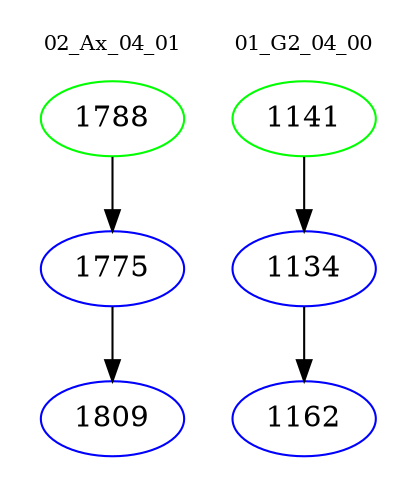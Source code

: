 digraph{
subgraph cluster_0 {
color = white
label = "02_Ax_04_01";
fontsize=10;
T0_1788 [label="1788", color="green"]
T0_1788 -> T0_1775 [color="black"]
T0_1775 [label="1775", color="blue"]
T0_1775 -> T0_1809 [color="black"]
T0_1809 [label="1809", color="blue"]
}
subgraph cluster_1 {
color = white
label = "01_G2_04_00";
fontsize=10;
T1_1141 [label="1141", color="green"]
T1_1141 -> T1_1134 [color="black"]
T1_1134 [label="1134", color="blue"]
T1_1134 -> T1_1162 [color="black"]
T1_1162 [label="1162", color="blue"]
}
}
